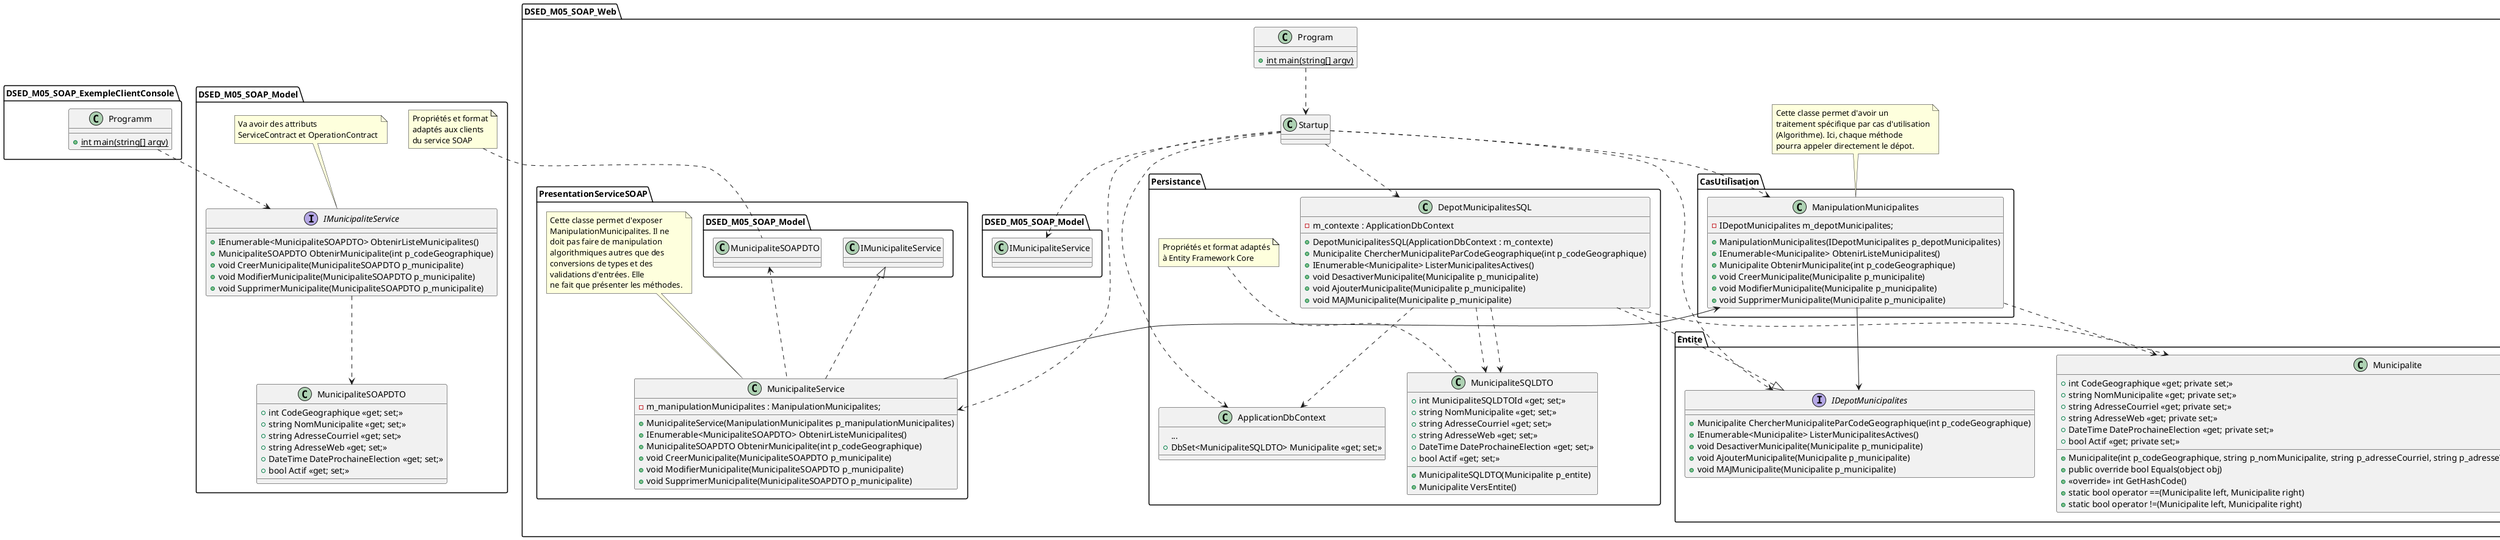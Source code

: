 @startuml M05_Exercice2_SOAP

'package System.ServiceModel.Http { }
'package System.ServiceModel.Primitives { }
'package SoapCore { }
'package XYZ.Data.EntityFrameworkCore { }

package DSED_M05_SOAP_Web {
    package Entite {
        class Municipalite {
            + int CodeGeographique << get; private set; >>
            + string NomMunicipalite << get; private set; >>
            + string AdresseCourriel << get; private set; >>
            + string AdresseWeb << get; private set; >>
            + DateTime DateProchaineElection << get; private set; >>
            + bool Actif << get; private set; >>
            + Municipalite(int p_codeGeographique, string p_nomMunicipalite, string p_adresseCourriel, string p_adresseWeb, DateTime p_dateProchaineElection, bool p_actif)
            + public override bool Equals(object obj)
            + <<override>> int GetHashCode()
            + static bool operator ==(Municipalite left, Municipalite right)
            + static bool operator !=(Municipalite left, Municipalite right)
        }

        interface IDepotMunicipalites {
            + Municipalite ChercherMunicipaliteParCodeGeographique(int p_codeGeographique)
            + IEnumerable<Municipalite> ListerMunicipalitesActives()
            + void DesactiverMunicipalite(Municipalite p_municipalite)
            + void AjouterMunicipalite(Municipalite p_municipalite)
            + void MAJMunicipalite(Municipalite p_municipalite)
        }
    }

    package CasUtilisation {
        class ManipulationMunicipalites {
            - IDepotMunicipalites m_depotMunicipalites;
            + ManipulationMunicipalites(IDepotMunicipalites p_depotMunicipalites)
            + IEnumerable<Municipalite> ObtenirListeMunicipalites()
            + Municipalite ObtenirMunicipalite(int p_codeGeographique)
            + void CreerMunicipalite(Municipalite p_municipalite)
            + void ModifierMunicipalite(Municipalite p_municipalite)
            + void SupprimerMunicipalite(Municipalite p_municipalite)
        }

        ManipulationMunicipalites --> IDepotMunicipalites
        ManipulationMunicipalites ..> Municipalite
    }

    note top of ManipulationMunicipalites: Cette classe permet d'avoir un\ntraitement spécifique par cas d'utilisation\n(Algorithme). Ici, chaque méthode\npourra appeler directement le dépot.

    package PresentationServiceSOAP {
        class MunicipaliteService {
            - m_manipulationMunicipalites : ManipulationMunicipalites;
            + MunicipaliteService(ManipulationMunicipalites p_manipulationMunicipalites)
            + IEnumerable<MunicipaliteSOAPDTO> ObtenirListeMunicipalites()
            + MunicipaliteSOAPDTO ObtenirMunicipalite(int p_codeGeographique)
            + void CreerMunicipalite(MunicipaliteSOAPDTO p_municipalite)
            + void ModifierMunicipalite(MunicipaliteSOAPDTO p_municipalite)
            + void SupprimerMunicipalite(MunicipaliteSOAPDTO p_municipalite)
        }
        note top of MunicipaliteService: Cette classe permet d'exposer\nManipulationMunicipalites. Il ne\ndoit pas faire de manipulation\nalgorithmiques autres que des\nconversions de types et des\nvalidations d'entrées. Elle\nne fait que présenter les méthodes.

        DSED_M05_SOAP_Model.IMunicipaliteService <|.. MunicipaliteService
        DSED_M05_SOAP_Model.MunicipaliteSOAPDTO <.. MunicipaliteService
        ManipulationMunicipalites <-- MunicipaliteService
    }

'    PresentationServiceSOAP ..> SoapCore
'    PresentationServiceSOAP ..> CasUtilisation

    package Persistance {
        class MunicipaliteSQLDTO {
            + int MunicipaliteSQLDTOId << get; set; >>
            + string NomMunicipalite << get; set; >>
            + string AdresseCourriel << get; set; >>
            + string AdresseWeb << get; set; >>
            + DateTime DateProchaineElection << get; set; >>
            + bool Actif << get; set; >>
            + MunicipaliteSQLDTO(Municipalite p_entite)
            + Municipalite VersEntite()
        }
        note top of MunicipaliteSQLDTO: Propriétés et format adaptés\nà Entity Framework Core

        class DepotMunicipalitesSQL {
            - m_contexte : ApplicationDbContext
            + DepotMunicipalitesSQL(ApplicationDbContext : m_contexte)
            + Municipalite ChercherMunicipaliteParCodeGeographique(int p_codeGeographique)
            + IEnumerable<Municipalite> ListerMunicipalitesActives()
            + void DesactiverMunicipalite(Municipalite p_municipalite)
            + void AjouterMunicipalite(Municipalite p_municipalite)
            + void MAJMunicipalite(Municipalite p_municipalite)
        }
        class ApplicationDbContext {
            ...
            + DbSet<MunicipaliteSQLDTO> Municipalite <<get; set;>>
        }
        IDepotMunicipalites <|.. DepotMunicipalitesSQL
        DepotMunicipalitesSQL ..> MunicipaliteSQLDTO
        DepotMunicipalitesSQL ..> Municipalite
        DepotMunicipalitesSQL ..> MunicipaliteSQLDTO
        DepotMunicipalitesSQL ..> ApplicationDbContext
    }

    class Startup {
        
    }

    class Program {
        + {static} int main(string[] argv)
    }

    Program ..> Startup

    Startup .down.> DepotMunicipalitesSQL
    Startup .down.> IDepotMunicipalites
    Startup .down.> DSED_M05_SOAP_Model.IMunicipaliteService
    Startup .down.> MunicipaliteService
    Startup .down.> ApplicationDbContext
    Startup .down.> ManipulationMunicipalites
    'Startup .down.> XYZ.Data.EntityFrameworkCore
}

package DSED_M05_SOAP_Model {
    interface IMunicipaliteService {
        + IEnumerable<MunicipaliteSOAPDTO> ObtenirListeMunicipalites()
        + MunicipaliteSOAPDTO ObtenirMunicipalite(int p_codeGeographique)
        + void CreerMunicipalite(MunicipaliteSOAPDTO p_municipalite)
        + void ModifierMunicipalite(MunicipaliteSOAPDTO p_municipalite)
        + void SupprimerMunicipalite(MunicipaliteSOAPDTO p_municipalite)
    }

    note top of IMunicipaliteService: Va avoir des attributs\nServiceContract et OperationContract

    note top of MunicipaliteSOAPDTO: Propriétés et format\nadaptés aux clients\ndu service SOAP
    class MunicipaliteSOAPDTO {
        + int CodeGeographique << get; set; >>
        + string NomMunicipalite << get; set; >>
        + string AdresseCourriel << get; set; >>
        + string AdresseWeb << get; set; >>
        + DateTime DateProchaineElection << get; set; >>
        + bool Actif << get; set; >>
    }

    IMunicipaliteService ..> MunicipaliteSOAPDTO
}

'DSED_M05_SOAP_Model ..> System.ServiceModel.Primitives

package DSED_M05_SOAP_ExempleClientConsole {
    class Programm {
        + {static} int main(string[] argv)
    }

    Programm ..> DSED_M05_SOAP_Model.IMunicipaliteService
}



'DSED_M05_SOAP_ExempleClientConsole ..> System.ServiceModel.Http
'DSED_M05_SOAP_ExempleClientConsole ..> System.ServiceModel.Primitives
'DSED_M05_SOAP_ExempleClientConsole ..> DSED_M05_SOAP_Model

@enduml